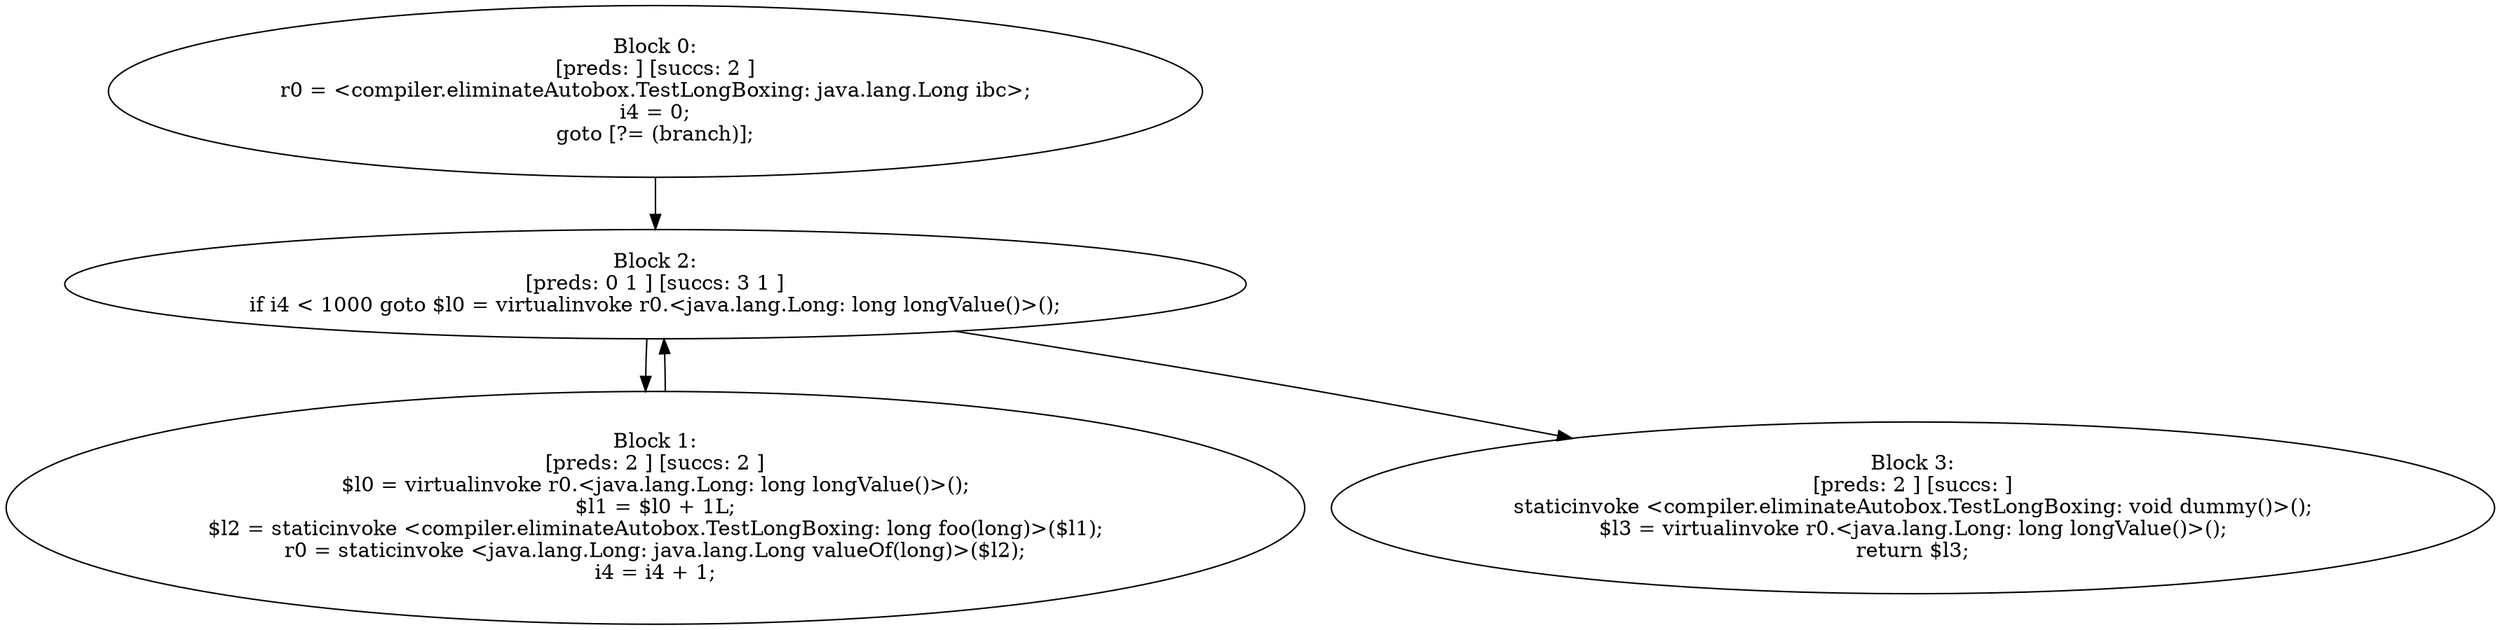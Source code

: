 digraph "unitGraph" {
    "Block 0:
[preds: ] [succs: 2 ]
r0 = <compiler.eliminateAutobox.TestLongBoxing: java.lang.Long ibc>;
i4 = 0;
goto [?= (branch)];
"
    "Block 1:
[preds: 2 ] [succs: 2 ]
$l0 = virtualinvoke r0.<java.lang.Long: long longValue()>();
$l1 = $l0 + 1L;
$l2 = staticinvoke <compiler.eliminateAutobox.TestLongBoxing: long foo(long)>($l1);
r0 = staticinvoke <java.lang.Long: java.lang.Long valueOf(long)>($l2);
i4 = i4 + 1;
"
    "Block 2:
[preds: 0 1 ] [succs: 3 1 ]
if i4 < 1000 goto $l0 = virtualinvoke r0.<java.lang.Long: long longValue()>();
"
    "Block 3:
[preds: 2 ] [succs: ]
staticinvoke <compiler.eliminateAutobox.TestLongBoxing: void dummy()>();
$l3 = virtualinvoke r0.<java.lang.Long: long longValue()>();
return $l3;
"
    "Block 0:
[preds: ] [succs: 2 ]
r0 = <compiler.eliminateAutobox.TestLongBoxing: java.lang.Long ibc>;
i4 = 0;
goto [?= (branch)];
"->"Block 2:
[preds: 0 1 ] [succs: 3 1 ]
if i4 < 1000 goto $l0 = virtualinvoke r0.<java.lang.Long: long longValue()>();
";
    "Block 1:
[preds: 2 ] [succs: 2 ]
$l0 = virtualinvoke r0.<java.lang.Long: long longValue()>();
$l1 = $l0 + 1L;
$l2 = staticinvoke <compiler.eliminateAutobox.TestLongBoxing: long foo(long)>($l1);
r0 = staticinvoke <java.lang.Long: java.lang.Long valueOf(long)>($l2);
i4 = i4 + 1;
"->"Block 2:
[preds: 0 1 ] [succs: 3 1 ]
if i4 < 1000 goto $l0 = virtualinvoke r0.<java.lang.Long: long longValue()>();
";
    "Block 2:
[preds: 0 1 ] [succs: 3 1 ]
if i4 < 1000 goto $l0 = virtualinvoke r0.<java.lang.Long: long longValue()>();
"->"Block 3:
[preds: 2 ] [succs: ]
staticinvoke <compiler.eliminateAutobox.TestLongBoxing: void dummy()>();
$l3 = virtualinvoke r0.<java.lang.Long: long longValue()>();
return $l3;
";
    "Block 2:
[preds: 0 1 ] [succs: 3 1 ]
if i4 < 1000 goto $l0 = virtualinvoke r0.<java.lang.Long: long longValue()>();
"->"Block 1:
[preds: 2 ] [succs: 2 ]
$l0 = virtualinvoke r0.<java.lang.Long: long longValue()>();
$l1 = $l0 + 1L;
$l2 = staticinvoke <compiler.eliminateAutobox.TestLongBoxing: long foo(long)>($l1);
r0 = staticinvoke <java.lang.Long: java.lang.Long valueOf(long)>($l2);
i4 = i4 + 1;
";
}
